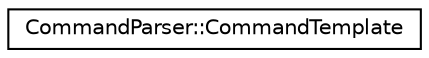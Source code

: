 digraph "Graphical Class Hierarchy"
{
 // INTERACTIVE_SVG=YES
  edge [fontname="Helvetica",fontsize="10",labelfontname="Helvetica",labelfontsize="10"];
  node [fontname="Helvetica",fontsize="10",shape=record];
  rankdir="LR";
  Node0 [label="CommandParser::CommandTemplate",height=0.2,width=0.4,color="black", fillcolor="white", style="filled",URL="$dd/d61/class_command_parser_1_1_command_template.html",tooltip="The Template for a bee-focuser command. "];
}
